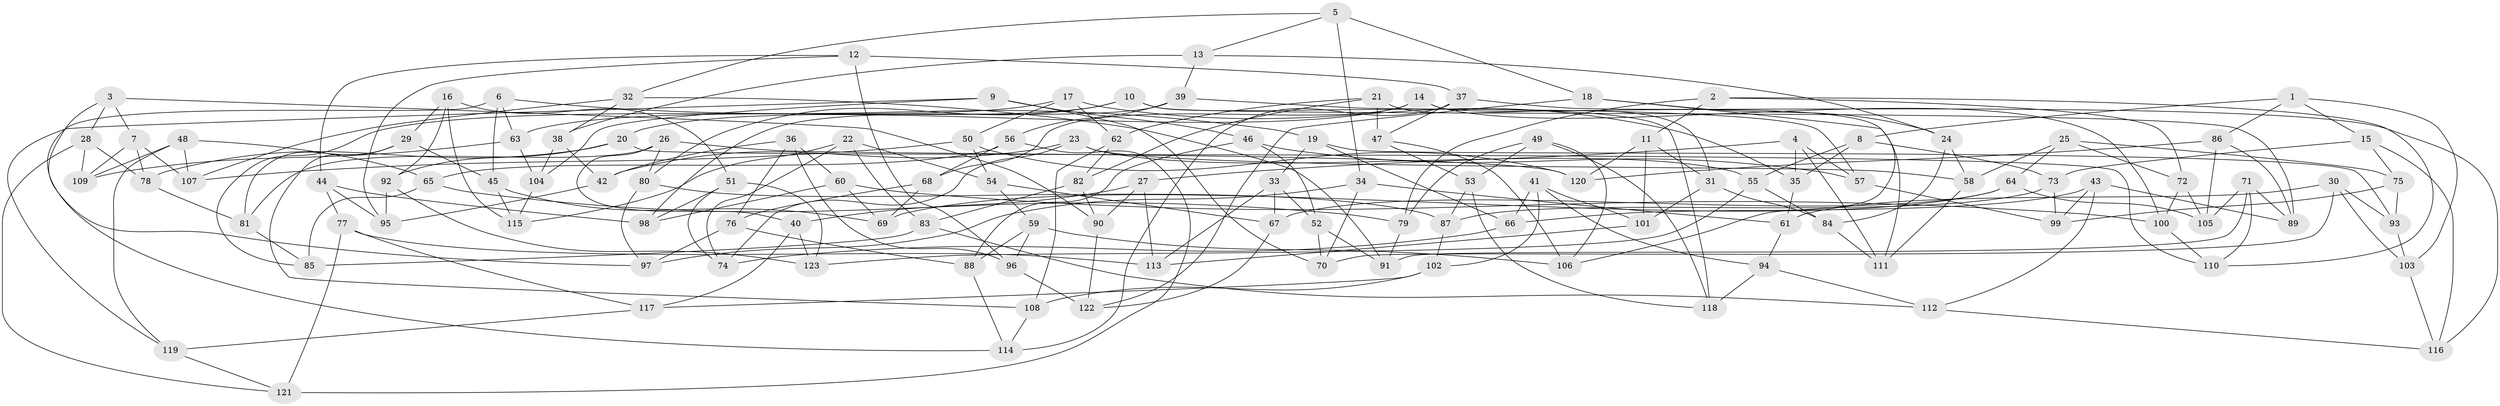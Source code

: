 // coarse degree distribution, {6: 0.4605263157894737, 5: 0.15789473684210525, 4: 0.35526315789473684, 3: 0.02631578947368421}
// Generated by graph-tools (version 1.1) at 2025/42/03/06/25 10:42:21]
// undirected, 123 vertices, 246 edges
graph export_dot {
graph [start="1"]
  node [color=gray90,style=filled];
  1;
  2;
  3;
  4;
  5;
  6;
  7;
  8;
  9;
  10;
  11;
  12;
  13;
  14;
  15;
  16;
  17;
  18;
  19;
  20;
  21;
  22;
  23;
  24;
  25;
  26;
  27;
  28;
  29;
  30;
  31;
  32;
  33;
  34;
  35;
  36;
  37;
  38;
  39;
  40;
  41;
  42;
  43;
  44;
  45;
  46;
  47;
  48;
  49;
  50;
  51;
  52;
  53;
  54;
  55;
  56;
  57;
  58;
  59;
  60;
  61;
  62;
  63;
  64;
  65;
  66;
  67;
  68;
  69;
  70;
  71;
  72;
  73;
  74;
  75;
  76;
  77;
  78;
  79;
  80;
  81;
  82;
  83;
  84;
  85;
  86;
  87;
  88;
  89;
  90;
  91;
  92;
  93;
  94;
  95;
  96;
  97;
  98;
  99;
  100;
  101;
  102;
  103;
  104;
  105;
  106;
  107;
  108;
  109;
  110;
  111;
  112;
  113;
  114;
  115;
  116;
  117;
  118;
  119;
  120;
  121;
  122;
  123;
  1 -- 8;
  1 -- 103;
  1 -- 15;
  1 -- 86;
  2 -- 110;
  2 -- 11;
  2 -- 72;
  2 -- 79;
  3 -- 90;
  3 -- 28;
  3 -- 7;
  3 -- 97;
  4 -- 111;
  4 -- 57;
  4 -- 27;
  4 -- 35;
  5 -- 32;
  5 -- 13;
  5 -- 34;
  5 -- 18;
  6 -- 45;
  6 -- 114;
  6 -- 19;
  6 -- 63;
  7 -- 109;
  7 -- 107;
  7 -- 78;
  8 -- 73;
  8 -- 55;
  8 -- 35;
  9 -- 70;
  9 -- 104;
  9 -- 119;
  9 -- 46;
  10 -- 89;
  10 -- 80;
  10 -- 63;
  10 -- 118;
  11 -- 120;
  11 -- 101;
  11 -- 31;
  12 -- 37;
  12 -- 96;
  12 -- 44;
  12 -- 95;
  13 -- 38;
  13 -- 24;
  13 -- 39;
  14 -- 100;
  14 -- 68;
  14 -- 111;
  14 -- 20;
  15 -- 116;
  15 -- 75;
  15 -- 73;
  16 -- 29;
  16 -- 51;
  16 -- 92;
  16 -- 115;
  17 -- 35;
  17 -- 85;
  17 -- 50;
  17 -- 62;
  18 -- 24;
  18 -- 122;
  18 -- 106;
  19 -- 33;
  19 -- 93;
  19 -- 66;
  20 -- 78;
  20 -- 110;
  20 -- 92;
  21 -- 82;
  21 -- 31;
  21 -- 47;
  21 -- 62;
  22 -- 54;
  22 -- 115;
  22 -- 83;
  22 -- 74;
  23 -- 74;
  23 -- 58;
  23 -- 42;
  23 -- 55;
  24 -- 58;
  24 -- 84;
  25 -- 58;
  25 -- 64;
  25 -- 75;
  25 -- 72;
  26 -- 81;
  26 -- 80;
  26 -- 120;
  26 -- 40;
  27 -- 113;
  27 -- 40;
  27 -- 90;
  28 -- 109;
  28 -- 121;
  28 -- 78;
  29 -- 45;
  29 -- 108;
  29 -- 81;
  30 -- 61;
  30 -- 93;
  30 -- 103;
  30 -- 70;
  31 -- 101;
  31 -- 84;
  32 -- 38;
  32 -- 107;
  32 -- 91;
  33 -- 113;
  33 -- 52;
  33 -- 67;
  34 -- 70;
  34 -- 97;
  34 -- 61;
  35 -- 61;
  36 -- 60;
  36 -- 76;
  36 -- 96;
  36 -- 42;
  37 -- 116;
  37 -- 47;
  37 -- 114;
  38 -- 42;
  38 -- 104;
  39 -- 57;
  39 -- 56;
  39 -- 98;
  40 -- 117;
  40 -- 123;
  41 -- 94;
  41 -- 102;
  41 -- 66;
  41 -- 101;
  42 -- 95;
  43 -- 99;
  43 -- 66;
  43 -- 89;
  43 -- 112;
  44 -- 77;
  44 -- 95;
  44 -- 98;
  45 -- 115;
  45 -- 69;
  46 -- 52;
  46 -- 88;
  46 -- 57;
  47 -- 106;
  47 -- 53;
  48 -- 119;
  48 -- 65;
  48 -- 107;
  48 -- 109;
  49 -- 106;
  49 -- 53;
  49 -- 79;
  49 -- 118;
  50 -- 107;
  50 -- 120;
  50 -- 54;
  51 -- 74;
  51 -- 123;
  51 -- 98;
  52 -- 91;
  52 -- 70;
  53 -- 118;
  53 -- 87;
  54 -- 67;
  54 -- 59;
  55 -- 84;
  55 -- 123;
  56 -- 65;
  56 -- 68;
  56 -- 121;
  57 -- 99;
  58 -- 111;
  59 -- 88;
  59 -- 96;
  59 -- 106;
  60 -- 98;
  60 -- 100;
  60 -- 69;
  61 -- 94;
  62 -- 82;
  62 -- 108;
  63 -- 104;
  63 -- 109;
  64 -- 69;
  64 -- 67;
  64 -- 105;
  65 -- 85;
  65 -- 79;
  66 -- 74;
  67 -- 122;
  68 -- 76;
  68 -- 69;
  71 -- 110;
  71 -- 105;
  71 -- 89;
  71 -- 91;
  72 -- 105;
  72 -- 100;
  73 -- 87;
  73 -- 99;
  75 -- 99;
  75 -- 93;
  76 -- 97;
  76 -- 88;
  77 -- 113;
  77 -- 121;
  77 -- 117;
  78 -- 81;
  79 -- 91;
  80 -- 87;
  80 -- 97;
  81 -- 85;
  82 -- 90;
  82 -- 83;
  83 -- 112;
  83 -- 85;
  84 -- 111;
  86 -- 120;
  86 -- 105;
  86 -- 89;
  87 -- 102;
  88 -- 114;
  90 -- 122;
  92 -- 95;
  92 -- 123;
  93 -- 103;
  94 -- 118;
  94 -- 112;
  96 -- 122;
  100 -- 110;
  101 -- 113;
  102 -- 117;
  102 -- 108;
  103 -- 116;
  104 -- 115;
  108 -- 114;
  112 -- 116;
  117 -- 119;
  119 -- 121;
}
